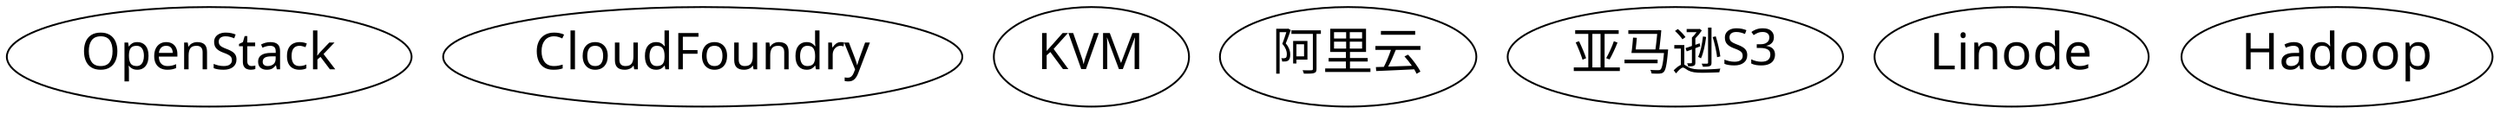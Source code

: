 graph big_data_cloud_knowlege_map {
  node [fontname="Verdana", fontsize= 28, size="30,30"];
  OpenStack;
  CloudFoundry;
  KVM;
  阿里云;
  亚马逊S3;
  Linode;

  Hadoop;
}	